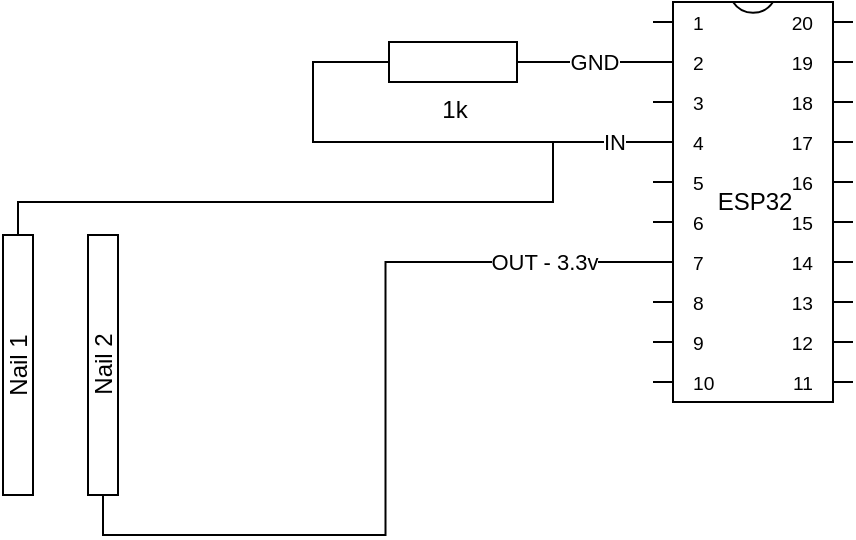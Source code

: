 <mxfile version="15.6.2" type="device"><diagram id="XIqPpUtSwVvjTBnaGeUi" name="Page-1"><mxGraphModel dx="1422" dy="764" grid="1" gridSize="10" guides="1" tooltips="1" connect="1" arrows="1" fold="1" page="1" pageScale="1" pageWidth="1169" pageHeight="827" math="0" shadow="0"><root><mxCell id="0"/><mxCell id="1" parent="0"/><mxCell id="yfJEwPsfK6w-DQecxM2z-3" value="GND" style="edgeStyle=orthogonalEdgeStyle;rounded=0;orthogonalLoop=1;jettySize=auto;html=1;exitX=1;exitY=0.5;exitDx=0;exitDy=0;exitPerimeter=0;entryX=0;entryY=0;entryDx=0;entryDy=30;entryPerimeter=0;endArrow=none;endFill=0;" edge="1" parent="1" source="yfJEwPsfK6w-DQecxM2z-1" target="yfJEwPsfK6w-DQecxM2z-2"><mxGeometry x="-0.2" relative="1" as="geometry"><mxPoint as="offset"/></mxGeometry></mxCell><mxCell id="yfJEwPsfK6w-DQecxM2z-1" value="1k" style="pointerEvents=1;verticalLabelPosition=bottom;shadow=0;dashed=0;align=center;html=1;verticalAlign=top;shape=mxgraph.electrical.resistors.resistor_1;" vertex="1" parent="1"><mxGeometry x="192.5" y="30" width="100" height="20" as="geometry"/></mxCell><mxCell id="yfJEwPsfK6w-DQecxM2z-4" style="edgeStyle=orthogonalEdgeStyle;rounded=0;orthogonalLoop=1;jettySize=auto;html=1;exitX=0;exitY=0;exitDx=0;exitDy=70;exitPerimeter=0;entryX=0;entryY=0.5;entryDx=0;entryDy=0;entryPerimeter=0;endArrow=none;endFill=0;" edge="1" parent="1" source="yfJEwPsfK6w-DQecxM2z-2" target="yfJEwPsfK6w-DQecxM2z-1"><mxGeometry relative="1" as="geometry"/></mxCell><mxCell id="yfJEwPsfK6w-DQecxM2z-6" value="IN" style="edgeStyle=orthogonalEdgeStyle;rounded=0;orthogonalLoop=1;jettySize=auto;html=1;exitX=0;exitY=0;exitDx=0;exitDy=70;exitPerimeter=0;endArrow=none;endFill=0;entryX=1;entryY=0.5;entryDx=0;entryDy=0;" edge="1" parent="1" source="yfJEwPsfK6w-DQecxM2z-2" target="yfJEwPsfK6w-DQecxM2z-7"><mxGeometry x="-0.89" relative="1" as="geometry"><mxPoint x="212.5" y="110" as="targetPoint"/><Array as="points"><mxPoint x="292.5" y="80"/><mxPoint x="292.5" y="110"/><mxPoint x="25.5" y="110"/></Array><mxPoint as="offset"/></mxGeometry></mxCell><mxCell id="yfJEwPsfK6w-DQecxM2z-2" value="ESP32" style="shadow=0;dashed=0;align=center;html=1;strokeWidth=1;shape=mxgraph.electrical.logic_gates.dual_inline_ic;labelNames=a,b,c,d,e,f,g,h,i,j,k,l,m,n,o,p,q,r,s,t;" vertex="1" parent="1"><mxGeometry x="342.5" y="10" width="100" height="200" as="geometry"/></mxCell><mxCell id="yfJEwPsfK6w-DQecxM2z-7" value="Nail 1" style="rounded=0;whiteSpace=wrap;html=1;rotation=-90;" vertex="1" parent="1"><mxGeometry x="-40" y="184" width="130" height="15" as="geometry"/></mxCell><mxCell id="yfJEwPsfK6w-DQecxM2z-11" style="edgeStyle=orthogonalEdgeStyle;rounded=0;orthogonalLoop=1;jettySize=auto;html=1;exitX=0;exitY=0.5;exitDx=0;exitDy=0;entryX=0;entryY=0;entryDx=0;entryDy=130;entryPerimeter=0;endArrow=none;endFill=0;" edge="1" parent="1" source="yfJEwPsfK6w-DQecxM2z-8" target="yfJEwPsfK6w-DQecxM2z-2"><mxGeometry relative="1" as="geometry"/></mxCell><mxCell id="yfJEwPsfK6w-DQecxM2z-12" value="OUT - 3.3v" style="edgeLabel;html=1;align=center;verticalAlign=middle;resizable=0;points=[];" vertex="1" connectable="0" parent="yfJEwPsfK6w-DQecxM2z-11"><mxGeometry x="0.745" relative="1" as="geometry"><mxPoint as="offset"/></mxGeometry></mxCell><mxCell id="yfJEwPsfK6w-DQecxM2z-8" value="Nail 2" style="rounded=0;whiteSpace=wrap;html=1;rotation=-90;" vertex="1" parent="1"><mxGeometry x="2.5" y="184" width="130" height="15" as="geometry"/></mxCell></root></mxGraphModel></diagram></mxfile>